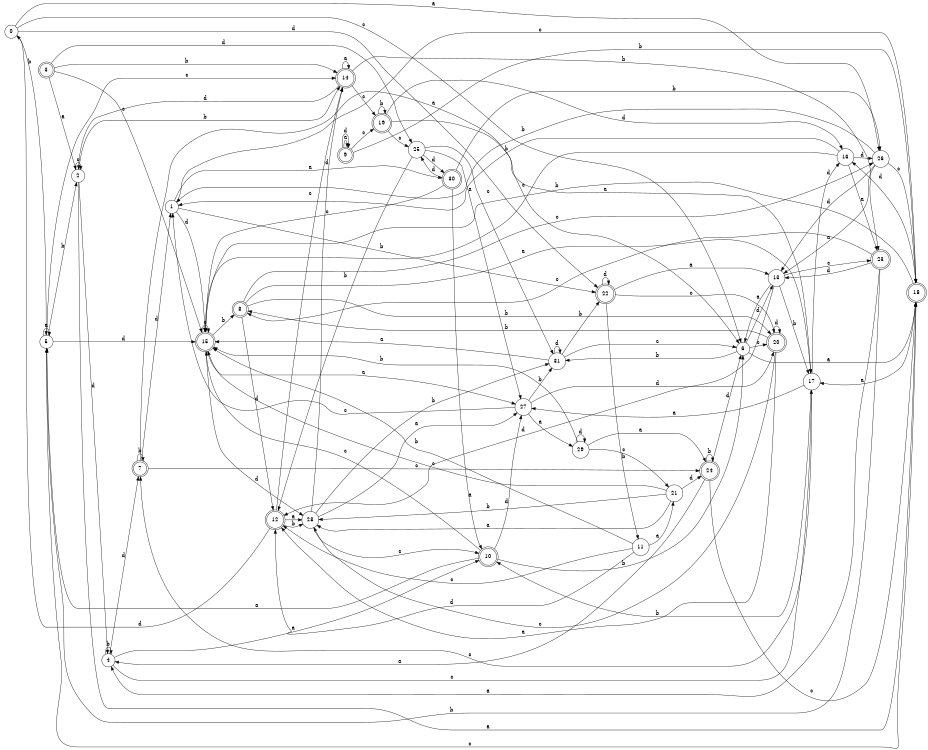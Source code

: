digraph n26_4 {
__start0 [label="" shape="none"];

rankdir=LR;
size="8,5";

s0 [style="filled", color="black", fillcolor="white" shape="circle", label="0"];
s1 [style="filled", color="black", fillcolor="white" shape="circle", label="1"];
s2 [style="filled", color="black", fillcolor="white" shape="circle", label="2"];
s3 [style="rounded,filled", color="black", fillcolor="white" shape="doublecircle", label="3"];
s4 [style="filled", color="black", fillcolor="white" shape="circle", label="4"];
s5 [style="filled", color="black", fillcolor="white" shape="circle", label="5"];
s6 [style="filled", color="black", fillcolor="white" shape="circle", label="6"];
s7 [style="rounded,filled", color="black", fillcolor="white" shape="doublecircle", label="7"];
s8 [style="rounded,filled", color="black", fillcolor="white" shape="doublecircle", label="8"];
s9 [style="rounded,filled", color="black", fillcolor="white" shape="doublecircle", label="9"];
s10 [style="rounded,filled", color="black", fillcolor="white" shape="doublecircle", label="10"];
s11 [style="filled", color="black", fillcolor="white" shape="circle", label="11"];
s12 [style="rounded,filled", color="black", fillcolor="white" shape="doublecircle", label="12"];
s13 [style="filled", color="black", fillcolor="white" shape="circle", label="13"];
s14 [style="rounded,filled", color="black", fillcolor="white" shape="doublecircle", label="14"];
s15 [style="rounded,filled", color="black", fillcolor="white" shape="doublecircle", label="15"];
s16 [style="filled", color="black", fillcolor="white" shape="circle", label="16"];
s17 [style="filled", color="black", fillcolor="white" shape="circle", label="17"];
s18 [style="rounded,filled", color="black", fillcolor="white" shape="doublecircle", label="18"];
s19 [style="rounded,filled", color="black", fillcolor="white" shape="doublecircle", label="19"];
s20 [style="rounded,filled", color="black", fillcolor="white" shape="doublecircle", label="20"];
s21 [style="filled", color="black", fillcolor="white" shape="circle", label="21"];
s22 [style="rounded,filled", color="black", fillcolor="white" shape="doublecircle", label="22"];
s23 [style="rounded,filled", color="black", fillcolor="white" shape="doublecircle", label="23"];
s24 [style="rounded,filled", color="black", fillcolor="white" shape="doublecircle", label="24"];
s25 [style="filled", color="black", fillcolor="white" shape="circle", label="25"];
s26 [style="filled", color="black", fillcolor="white" shape="circle", label="26"];
s27 [style="filled", color="black", fillcolor="white" shape="circle", label="27"];
s28 [style="filled", color="black", fillcolor="white" shape="circle", label="28"];
s29 [style="filled", color="black", fillcolor="white" shape="circle", label="29"];
s30 [style="rounded,filled", color="black", fillcolor="white" shape="doublecircle", label="30"];
s31 [style="filled", color="black", fillcolor="white" shape="circle", label="31"];
s0 -> s26 [label="a"];
s0 -> s5 [label="b"];
s0 -> s6 [label="c"];
s0 -> s22 [label="d"];
s1 -> s30 [label="a"];
s1 -> s22 [label="b"];
s1 -> s18 [label="c"];
s1 -> s15 [label="d"];
s2 -> s18 [label="a"];
s2 -> s14 [label="b"];
s2 -> s2 [label="c"];
s2 -> s4 [label="d"];
s3 -> s2 [label="a"];
s3 -> s14 [label="b"];
s3 -> s15 [label="c"];
s3 -> s25 [label="d"];
s4 -> s10 [label="a"];
s4 -> s4 [label="b"];
s4 -> s17 [label="c"];
s4 -> s7 [label="d"];
s5 -> s5 [label="a"];
s5 -> s2 [label="b"];
s5 -> s14 [label="c"];
s5 -> s15 [label="d"];
s6 -> s18 [label="a"];
s6 -> s31 [label="b"];
s6 -> s20 [label="c"];
s6 -> s13 [label="d"];
s7 -> s6 [label="a"];
s7 -> s7 [label="b"];
s7 -> s24 [label="c"];
s7 -> s1 [label="d"];
s8 -> s17 [label="a"];
s8 -> s20 [label="b"];
s8 -> s26 [label="c"];
s8 -> s12 [label="d"];
s9 -> s9 [label="a"];
s9 -> s18 [label="b"];
s9 -> s19 [label="c"];
s9 -> s9 [label="d"];
s10 -> s5 [label="a"];
s10 -> s6 [label="b"];
s10 -> s15 [label="c"];
s10 -> s27 [label="d"];
s11 -> s21 [label="a"];
s11 -> s15 [label="b"];
s11 -> s12 [label="c"];
s11 -> s12 [label="d"];
s12 -> s28 [label="a"];
s12 -> s28 [label="b"];
s12 -> s14 [label="c"];
s12 -> s0 [label="d"];
s13 -> s6 [label="a"];
s13 -> s17 [label="b"];
s13 -> s23 [label="c"];
s13 -> s12 [label="d"];
s14 -> s14 [label="a"];
s14 -> s23 [label="b"];
s14 -> s19 [label="c"];
s14 -> s2 [label="d"];
s15 -> s27 [label="a"];
s15 -> s8 [label="b"];
s15 -> s15 [label="c"];
s15 -> s28 [label="d"];
s16 -> s23 [label="a"];
s16 -> s1 [label="b"];
s16 -> s15 [label="c"];
s16 -> s26 [label="d"];
s17 -> s27 [label="a"];
s17 -> s10 [label="b"];
s17 -> s7 [label="c"];
s17 -> s16 [label="d"];
s18 -> s17 [label="a"];
s18 -> s15 [label="b"];
s18 -> s5 [label="c"];
s18 -> s16 [label="d"];
s19 -> s17 [label="a"];
s19 -> s19 [label="b"];
s19 -> s25 [label="c"];
s19 -> s16 [label="d"];
s20 -> s12 [label="a"];
s20 -> s8 [label="b"];
s20 -> s28 [label="c"];
s20 -> s20 [label="d"];
s21 -> s28 [label="a"];
s21 -> s28 [label="b"];
s21 -> s15 [label="c"];
s21 -> s24 [label="d"];
s22 -> s13 [label="a"];
s22 -> s11 [label="b"];
s22 -> s20 [label="c"];
s22 -> s22 [label="d"];
s23 -> s4 [label="a"];
s23 -> s5 [label="b"];
s23 -> s8 [label="c"];
s23 -> s13 [label="d"];
s24 -> s4 [label="a"];
s24 -> s24 [label="b"];
s24 -> s18 [label="c"];
s24 -> s6 [label="d"];
s25 -> s27 [label="a"];
s25 -> s12 [label="b"];
s25 -> s31 [label="c"];
s25 -> s30 [label="d"];
s26 -> s13 [label="a"];
s26 -> s1 [label="b"];
s26 -> s18 [label="c"];
s26 -> s13 [label="d"];
s27 -> s29 [label="a"];
s27 -> s31 [label="b"];
s27 -> s1 [label="c"];
s27 -> s20 [label="d"];
s28 -> s27 [label="a"];
s28 -> s31 [label="b"];
s28 -> s10 [label="c"];
s28 -> s14 [label="d"];
s29 -> s24 [label="a"];
s29 -> s15 [label="b"];
s29 -> s21 [label="c"];
s29 -> s29 [label="d"];
s30 -> s10 [label="a"];
s30 -> s26 [label="b"];
s30 -> s15 [label="c"];
s30 -> s25 [label="d"];
s31 -> s15 [label="a"];
s31 -> s22 [label="b"];
s31 -> s6 [label="c"];
s31 -> s31 [label="d"];

}